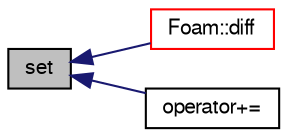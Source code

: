digraph "set"
{
  bgcolor="transparent";
  edge [fontname="FreeSans",fontsize="10",labelfontname="FreeSans",labelfontsize="10"];
  node [fontname="FreeSans",fontsize="10",shape=record];
  rankdir="LR";
  Node127 [label="set",height=0.2,width=0.4,color="black", fillcolor="grey75", style="filled", fontcolor="black"];
  Node127 -> Node128 [dir="back",color="midnightblue",fontsize="10",style="solid",fontname="FreeSans"];
  Node128 [label="Foam::diff",height=0.2,width=0.4,color="red",URL="$a21124.html#a909dfcb43467b8b77f65e4bf9bc755f7",tooltip="Return a quantity of the difference between two triads. "];
  Node127 -> Node206 [dir="back",color="midnightblue",fontsize="10",style="solid",fontname="FreeSans"];
  Node206 [label="operator+=",height=0.2,width=0.4,color="black",URL="$a28426.html#ad336133248c6e97cec1f05fb2822b590",tooltip="Add the triad t2 to this triad. "];
}
